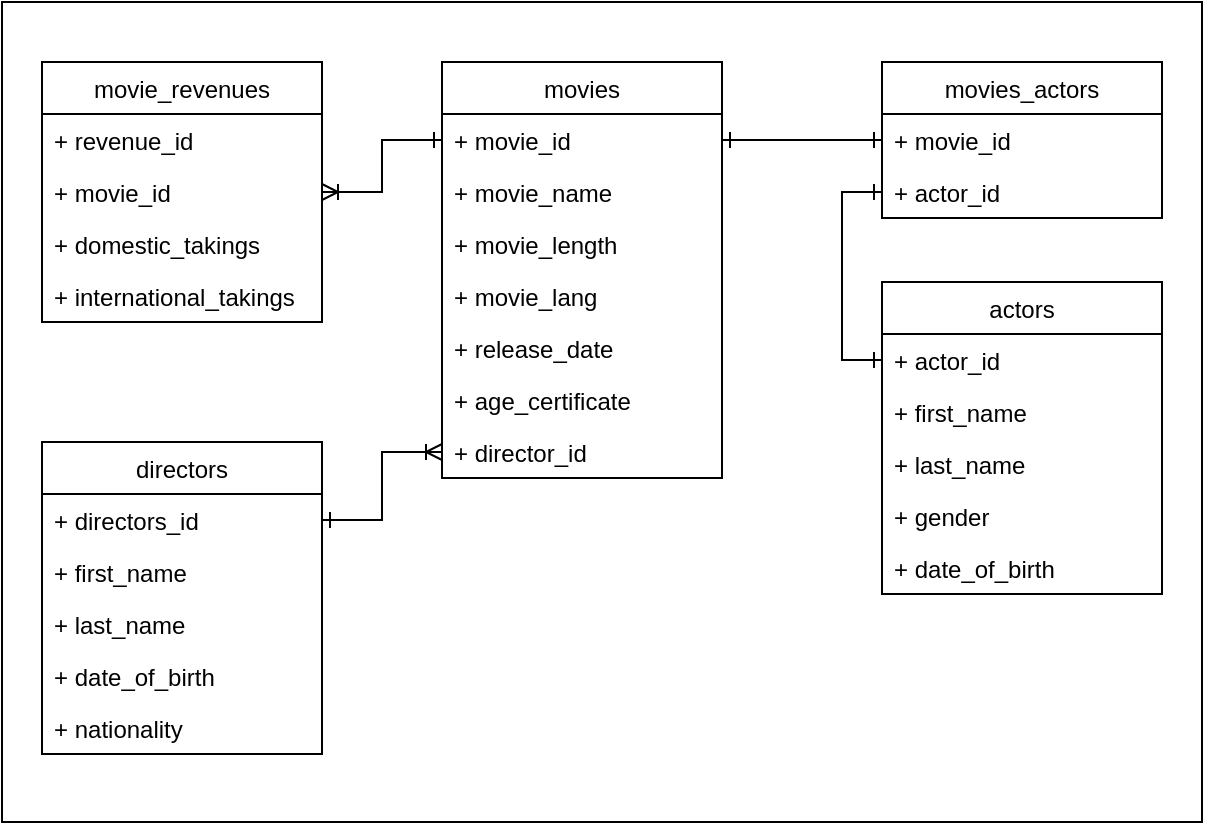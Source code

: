 <mxfile version="13.9.9" type="device"><diagram id="VDPDrfJqNb5shNlZHy7j" name="Page-1"><mxGraphModel dx="868" dy="550" grid="1" gridSize="10" guides="1" tooltips="1" connect="1" arrows="1" fold="1" page="1" pageScale="1" pageWidth="827" pageHeight="1169" math="0" shadow="0"><root><mxCell id="0"/><mxCell id="1" parent="0"/><mxCell id="m8uQV1hjeIw1K-QizhDY-38" value="" style="rounded=0;whiteSpace=wrap;html=1;" parent="1" vertex="1"><mxGeometry x="160" y="130" width="600" height="410" as="geometry"/></mxCell><mxCell id="m8uQV1hjeIw1K-QizhDY-1" value="directors" style="swimlane;fontStyle=0;childLayout=stackLayout;horizontal=1;startSize=26;fillColor=none;horizontalStack=0;resizeParent=1;resizeParentMax=0;resizeLast=0;collapsible=1;marginBottom=0;" parent="1" vertex="1"><mxGeometry x="180" y="350" width="140" height="156" as="geometry"/></mxCell><mxCell id="m8uQV1hjeIw1K-QizhDY-2" value="+ directors_id" style="text;strokeColor=none;fillColor=none;align=left;verticalAlign=top;spacingLeft=4;spacingRight=4;overflow=hidden;rotatable=0;points=[[0,0.5],[1,0.5]];portConstraint=eastwest;" parent="m8uQV1hjeIw1K-QizhDY-1" vertex="1"><mxGeometry y="26" width="140" height="26" as="geometry"/></mxCell><mxCell id="m8uQV1hjeIw1K-QizhDY-3" value="+ first_name" style="text;strokeColor=none;fillColor=none;align=left;verticalAlign=top;spacingLeft=4;spacingRight=4;overflow=hidden;rotatable=0;points=[[0,0.5],[1,0.5]];portConstraint=eastwest;" parent="m8uQV1hjeIw1K-QizhDY-1" vertex="1"><mxGeometry y="52" width="140" height="26" as="geometry"/></mxCell><mxCell id="m8uQV1hjeIw1K-QizhDY-4" value="+ last_name" style="text;strokeColor=none;fillColor=none;align=left;verticalAlign=top;spacingLeft=4;spacingRight=4;overflow=hidden;rotatable=0;points=[[0,0.5],[1,0.5]];portConstraint=eastwest;" parent="m8uQV1hjeIw1K-QizhDY-1" vertex="1"><mxGeometry y="78" width="140" height="26" as="geometry"/></mxCell><mxCell id="m8uQV1hjeIw1K-QizhDY-5" value="+ date_of_birth" style="text;strokeColor=none;fillColor=none;align=left;verticalAlign=top;spacingLeft=4;spacingRight=4;overflow=hidden;rotatable=0;points=[[0,0.5],[1,0.5]];portConstraint=eastwest;" parent="m8uQV1hjeIw1K-QizhDY-1" vertex="1"><mxGeometry y="104" width="140" height="26" as="geometry"/></mxCell><mxCell id="m8uQV1hjeIw1K-QizhDY-6" value="+ nationality" style="text;strokeColor=none;fillColor=none;align=left;verticalAlign=top;spacingLeft=4;spacingRight=4;overflow=hidden;rotatable=0;points=[[0,0.5],[1,0.5]];portConstraint=eastwest;" parent="m8uQV1hjeIw1K-QizhDY-1" vertex="1"><mxGeometry y="130" width="140" height="26" as="geometry"/></mxCell><mxCell id="m8uQV1hjeIw1K-QizhDY-7" value="actors" style="swimlane;fontStyle=0;childLayout=stackLayout;horizontal=1;startSize=26;fillColor=none;horizontalStack=0;resizeParent=1;resizeParentMax=0;resizeLast=0;collapsible=1;marginBottom=0;" parent="1" vertex="1"><mxGeometry x="600" y="270" width="140" height="156" as="geometry"/></mxCell><mxCell id="m8uQV1hjeIw1K-QizhDY-8" value="+ actor_id" style="text;strokeColor=none;fillColor=none;align=left;verticalAlign=top;spacingLeft=4;spacingRight=4;overflow=hidden;rotatable=0;points=[[0,0.5],[1,0.5]];portConstraint=eastwest;" parent="m8uQV1hjeIw1K-QizhDY-7" vertex="1"><mxGeometry y="26" width="140" height="26" as="geometry"/></mxCell><mxCell id="m8uQV1hjeIw1K-QizhDY-9" value="+ first_name" style="text;strokeColor=none;fillColor=none;align=left;verticalAlign=top;spacingLeft=4;spacingRight=4;overflow=hidden;rotatable=0;points=[[0,0.5],[1,0.5]];portConstraint=eastwest;" parent="m8uQV1hjeIw1K-QizhDY-7" vertex="1"><mxGeometry y="52" width="140" height="26" as="geometry"/></mxCell><mxCell id="m8uQV1hjeIw1K-QizhDY-10" value="+ last_name" style="text;strokeColor=none;fillColor=none;align=left;verticalAlign=top;spacingLeft=4;spacingRight=4;overflow=hidden;rotatable=0;points=[[0,0.5],[1,0.5]];portConstraint=eastwest;" parent="m8uQV1hjeIw1K-QizhDY-7" vertex="1"><mxGeometry y="78" width="140" height="26" as="geometry"/></mxCell><mxCell id="m8uQV1hjeIw1K-QizhDY-11" value="+ gender" style="text;strokeColor=none;fillColor=none;align=left;verticalAlign=top;spacingLeft=4;spacingRight=4;overflow=hidden;rotatable=0;points=[[0,0.5],[1,0.5]];portConstraint=eastwest;" parent="m8uQV1hjeIw1K-QizhDY-7" vertex="1"><mxGeometry y="104" width="140" height="26" as="geometry"/></mxCell><mxCell id="m8uQV1hjeIw1K-QizhDY-12" value="+ date_of_birth" style="text;strokeColor=none;fillColor=none;align=left;verticalAlign=top;spacingLeft=4;spacingRight=4;overflow=hidden;rotatable=0;points=[[0,0.5],[1,0.5]];portConstraint=eastwest;" parent="m8uQV1hjeIw1K-QizhDY-7" vertex="1"><mxGeometry y="130" width="140" height="26" as="geometry"/></mxCell><mxCell id="m8uQV1hjeIw1K-QizhDY-13" value="movies" style="swimlane;fontStyle=0;childLayout=stackLayout;horizontal=1;startSize=26;fillColor=none;horizontalStack=0;resizeParent=1;resizeParentMax=0;resizeLast=0;collapsible=1;marginBottom=0;" parent="1" vertex="1"><mxGeometry x="380" y="160" width="140" height="208" as="geometry"/></mxCell><mxCell id="m8uQV1hjeIw1K-QizhDY-14" value="+ movie_id" style="text;strokeColor=none;fillColor=none;align=left;verticalAlign=top;spacingLeft=4;spacingRight=4;overflow=hidden;rotatable=0;points=[[0,0.5],[1,0.5]];portConstraint=eastwest;" parent="m8uQV1hjeIw1K-QizhDY-13" vertex="1"><mxGeometry y="26" width="140" height="26" as="geometry"/></mxCell><mxCell id="m8uQV1hjeIw1K-QizhDY-15" value="+ movie_name" style="text;strokeColor=none;fillColor=none;align=left;verticalAlign=top;spacingLeft=4;spacingRight=4;overflow=hidden;rotatable=0;points=[[0,0.5],[1,0.5]];portConstraint=eastwest;" parent="m8uQV1hjeIw1K-QizhDY-13" vertex="1"><mxGeometry y="52" width="140" height="26" as="geometry"/></mxCell><mxCell id="m8uQV1hjeIw1K-QizhDY-16" value="+ movie_length" style="text;strokeColor=none;fillColor=none;align=left;verticalAlign=top;spacingLeft=4;spacingRight=4;overflow=hidden;rotatable=0;points=[[0,0.5],[1,0.5]];portConstraint=eastwest;" parent="m8uQV1hjeIw1K-QizhDY-13" vertex="1"><mxGeometry y="78" width="140" height="26" as="geometry"/></mxCell><mxCell id="m8uQV1hjeIw1K-QizhDY-17" value="+ movie_lang" style="text;strokeColor=none;fillColor=none;align=left;verticalAlign=top;spacingLeft=4;spacingRight=4;overflow=hidden;rotatable=0;points=[[0,0.5],[1,0.5]];portConstraint=eastwest;" parent="m8uQV1hjeIw1K-QizhDY-13" vertex="1"><mxGeometry y="104" width="140" height="26" as="geometry"/></mxCell><mxCell id="m8uQV1hjeIw1K-QizhDY-18" value="+ release_date" style="text;strokeColor=none;fillColor=none;align=left;verticalAlign=top;spacingLeft=4;spacingRight=4;overflow=hidden;rotatable=0;points=[[0,0.5],[1,0.5]];portConstraint=eastwest;" parent="m8uQV1hjeIw1K-QizhDY-13" vertex="1"><mxGeometry y="130" width="140" height="26" as="geometry"/></mxCell><mxCell id="m8uQV1hjeIw1K-QizhDY-19" value="+ age_certificate" style="text;strokeColor=none;fillColor=none;align=left;verticalAlign=top;spacingLeft=4;spacingRight=4;overflow=hidden;rotatable=0;points=[[0,0.5],[1,0.5]];portConstraint=eastwest;" parent="m8uQV1hjeIw1K-QizhDY-13" vertex="1"><mxGeometry y="156" width="140" height="26" as="geometry"/></mxCell><mxCell id="m8uQV1hjeIw1K-QizhDY-20" value="+ director_id" style="text;strokeColor=none;fillColor=none;align=left;verticalAlign=top;spacingLeft=4;spacingRight=4;overflow=hidden;rotatable=0;points=[[0,0.5],[1,0.5]];portConstraint=eastwest;" parent="m8uQV1hjeIw1K-QizhDY-13" vertex="1"><mxGeometry y="182" width="140" height="26" as="geometry"/></mxCell><mxCell id="m8uQV1hjeIw1K-QizhDY-21" value="movie_revenues" style="swimlane;fontStyle=0;childLayout=stackLayout;horizontal=1;startSize=26;fillColor=none;horizontalStack=0;resizeParent=1;resizeParentMax=0;resizeLast=0;collapsible=1;marginBottom=0;" parent="1" vertex="1"><mxGeometry x="180" y="160" width="140" height="130" as="geometry"/></mxCell><mxCell id="m8uQV1hjeIw1K-QizhDY-22" value="+ revenue_id" style="text;strokeColor=none;fillColor=none;align=left;verticalAlign=top;spacingLeft=4;spacingRight=4;overflow=hidden;rotatable=0;points=[[0,0.5],[1,0.5]];portConstraint=eastwest;" parent="m8uQV1hjeIw1K-QizhDY-21" vertex="1"><mxGeometry y="26" width="140" height="26" as="geometry"/></mxCell><mxCell id="m8uQV1hjeIw1K-QizhDY-23" value="+ movie_id" style="text;strokeColor=none;fillColor=none;align=left;verticalAlign=top;spacingLeft=4;spacingRight=4;overflow=hidden;rotatable=0;points=[[0,0.5],[1,0.5]];portConstraint=eastwest;" parent="m8uQV1hjeIw1K-QizhDY-21" vertex="1"><mxGeometry y="52" width="140" height="26" as="geometry"/></mxCell><mxCell id="m8uQV1hjeIw1K-QizhDY-24" value="+ domestic_takings" style="text;strokeColor=none;fillColor=none;align=left;verticalAlign=top;spacingLeft=4;spacingRight=4;overflow=hidden;rotatable=0;points=[[0,0.5],[1,0.5]];portConstraint=eastwest;" parent="m8uQV1hjeIw1K-QizhDY-21" vertex="1"><mxGeometry y="78" width="140" height="26" as="geometry"/></mxCell><mxCell id="m8uQV1hjeIw1K-QizhDY-25" value="+ international_takings" style="text;strokeColor=none;fillColor=none;align=left;verticalAlign=top;spacingLeft=4;spacingRight=4;overflow=hidden;rotatable=0;points=[[0,0.5],[1,0.5]];portConstraint=eastwest;" parent="m8uQV1hjeIw1K-QizhDY-21" vertex="1"><mxGeometry y="104" width="140" height="26" as="geometry"/></mxCell><mxCell id="m8uQV1hjeIw1K-QizhDY-29" value="movies_actors" style="swimlane;fontStyle=0;childLayout=stackLayout;horizontal=1;startSize=26;fillColor=none;horizontalStack=0;resizeParent=1;resizeParentMax=0;resizeLast=0;collapsible=1;marginBottom=0;" parent="1" vertex="1"><mxGeometry x="600" y="160" width="140" height="78" as="geometry"/></mxCell><mxCell id="m8uQV1hjeIw1K-QizhDY-30" value="+ movie_id" style="text;strokeColor=none;fillColor=none;align=left;verticalAlign=top;spacingLeft=4;spacingRight=4;overflow=hidden;rotatable=0;points=[[0,0.5],[1,0.5]];portConstraint=eastwest;" parent="m8uQV1hjeIw1K-QizhDY-29" vertex="1"><mxGeometry y="26" width="140" height="26" as="geometry"/></mxCell><mxCell id="m8uQV1hjeIw1K-QizhDY-31" value="+ actor_id" style="text;strokeColor=none;fillColor=none;align=left;verticalAlign=top;spacingLeft=4;spacingRight=4;overflow=hidden;rotatable=0;points=[[0,0.5],[1,0.5]];portConstraint=eastwest;" parent="m8uQV1hjeIw1K-QizhDY-29" vertex="1"><mxGeometry y="52" width="140" height="26" as="geometry"/></mxCell><mxCell id="m8uQV1hjeIw1K-QizhDY-34" style="edgeStyle=orthogonalEdgeStyle;rounded=0;orthogonalLoop=1;jettySize=auto;html=1;startArrow=ERone;startFill=0;endArrow=ERoneToMany;endFill=0;" parent="1" source="m8uQV1hjeIw1K-QizhDY-2" target="m8uQV1hjeIw1K-QizhDY-20" edge="1"><mxGeometry relative="1" as="geometry"/></mxCell><mxCell id="m8uQV1hjeIw1K-QizhDY-35" style="edgeStyle=orthogonalEdgeStyle;rounded=0;orthogonalLoop=1;jettySize=auto;html=1;startArrow=ERone;startFill=0;endArrow=ERone;endFill=0;" parent="1" source="m8uQV1hjeIw1K-QizhDY-14" target="m8uQV1hjeIw1K-QizhDY-30" edge="1"><mxGeometry relative="1" as="geometry"/></mxCell><mxCell id="m8uQV1hjeIw1K-QizhDY-36" style="edgeStyle=orthogonalEdgeStyle;rounded=0;orthogonalLoop=1;jettySize=auto;html=1;startArrow=ERone;startFill=0;endArrow=ERone;endFill=0;" parent="1" source="m8uQV1hjeIw1K-QizhDY-8" target="m8uQV1hjeIw1K-QizhDY-31" edge="1"><mxGeometry relative="1" as="geometry"><Array as="points"><mxPoint x="580" y="309"/><mxPoint x="580" y="225"/></Array></mxGeometry></mxCell><mxCell id="m8uQV1hjeIw1K-QizhDY-37" style="edgeStyle=orthogonalEdgeStyle;rounded=0;orthogonalLoop=1;jettySize=auto;html=1;startArrow=ERone;startFill=0;endArrow=ERoneToMany;endFill=0;" parent="1" source="m8uQV1hjeIw1K-QizhDY-14" target="m8uQV1hjeIw1K-QizhDY-23" edge="1"><mxGeometry relative="1" as="geometry"/></mxCell></root></mxGraphModel></diagram></mxfile>